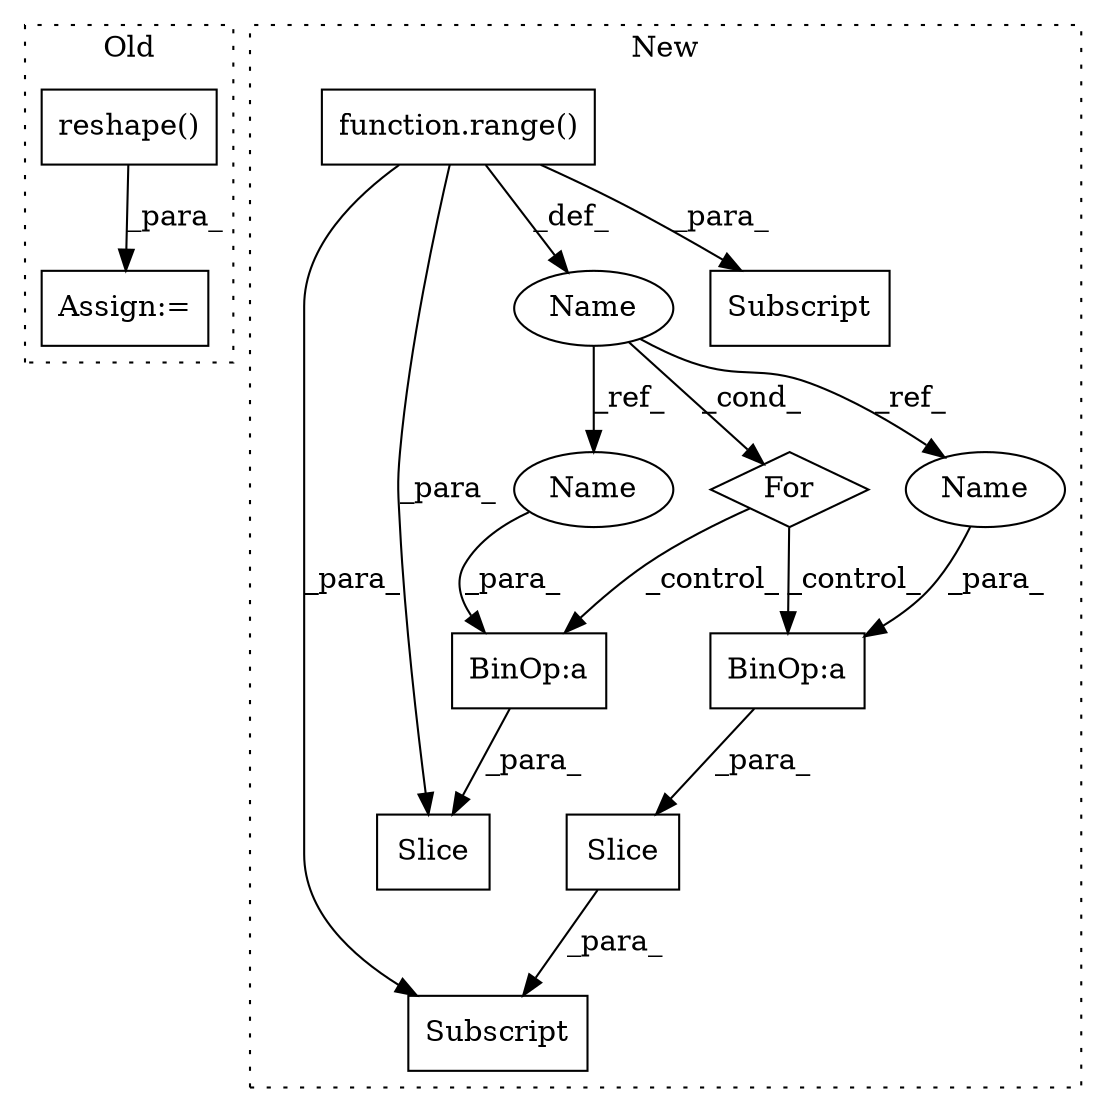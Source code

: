 digraph G {
subgraph cluster0 {
1 [label="reshape()" a="75" s="4472,4490" l="10,1" shape="box"];
4 [label="Assign:=" a="68" s="4469" l="3" shape="box"];
label = "Old";
style="dotted";
}
subgraph cluster1 {
2 [label="Slice" a="80" s="5083" l="23" shape="box"];
3 [label="BinOp:a" a="82" s="5093" l="1" shape="box"];
5 [label="Subscript" a="63" s="5080,0" l="27,0" shape="box"];
6 [label="function.range()" a="75" s="4733,4749" l="6,1" shape="box"];
7 [label="Name" a="87" s="4728" l="1" shape="ellipse"];
8 [label="BinOp:a" a="82" s="5017" l="1" shape="box"];
9 [label="For" a="107" s="4724,4750" l="4,8" shape="diamond"];
10 [label="Slice" a="80" s="5009" l="5" shape="box"];
11 [label="Subscript" a="63" s="4763,0" l="26,0" shape="box"];
12 [label="Name" a="87" s="5092" l="1" shape="ellipse"];
13 [label="Name" a="87" s="5016" l="1" shape="ellipse"];
label = "New";
style="dotted";
}
1 -> 4 [label="_para_"];
2 -> 5 [label="_para_"];
3 -> 2 [label="_para_"];
6 -> 11 [label="_para_"];
6 -> 10 [label="_para_"];
6 -> 5 [label="_para_"];
6 -> 7 [label="_def_"];
7 -> 12 [label="_ref_"];
7 -> 13 [label="_ref_"];
7 -> 9 [label="_cond_"];
8 -> 10 [label="_para_"];
9 -> 3 [label="_control_"];
9 -> 8 [label="_control_"];
12 -> 3 [label="_para_"];
13 -> 8 [label="_para_"];
}